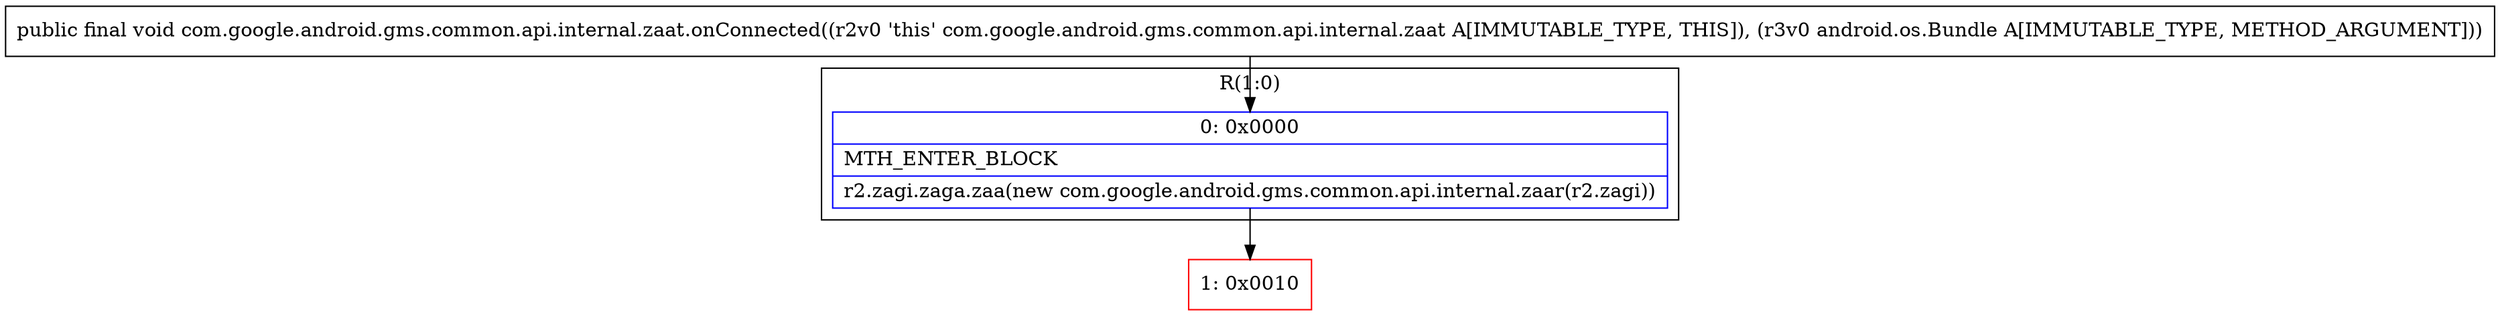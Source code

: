 digraph "CFG forcom.google.android.gms.common.api.internal.zaat.onConnected(Landroid\/os\/Bundle;)V" {
subgraph cluster_Region_85562504 {
label = "R(1:0)";
node [shape=record,color=blue];
Node_0 [shape=record,label="{0\:\ 0x0000|MTH_ENTER_BLOCK\l|r2.zagi.zaga.zaa(new com.google.android.gms.common.api.internal.zaar(r2.zagi))\l}"];
}
Node_1 [shape=record,color=red,label="{1\:\ 0x0010}"];
MethodNode[shape=record,label="{public final void com.google.android.gms.common.api.internal.zaat.onConnected((r2v0 'this' com.google.android.gms.common.api.internal.zaat A[IMMUTABLE_TYPE, THIS]), (r3v0 android.os.Bundle A[IMMUTABLE_TYPE, METHOD_ARGUMENT])) }"];
MethodNode -> Node_0;
Node_0 -> Node_1;
}

